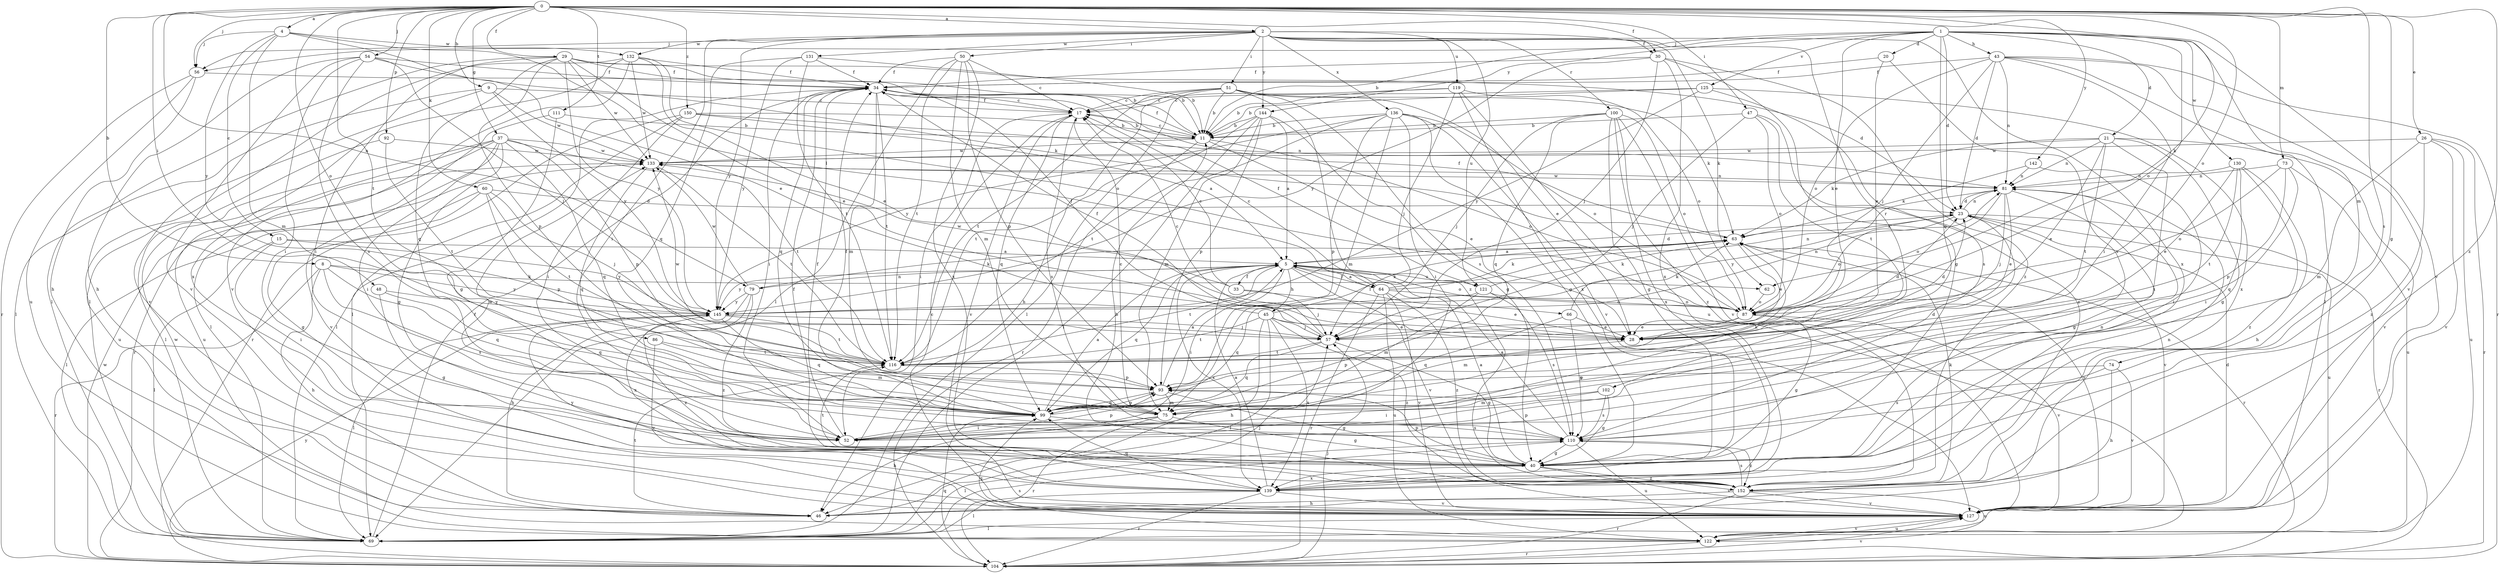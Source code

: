 strict digraph  {
0;
1;
2;
4;
5;
8;
9;
11;
15;
17;
20;
21;
23;
26;
28;
29;
30;
33;
34;
37;
40;
43;
45;
46;
47;
48;
50;
51;
52;
54;
56;
57;
60;
62;
63;
64;
66;
69;
73;
74;
75;
79;
81;
86;
87;
92;
93;
99;
100;
102;
104;
110;
111;
116;
119;
121;
122;
125;
127;
130;
131;
132;
133;
136;
139;
142;
144;
145;
150;
152;
0 -> 2  [label=a];
0 -> 4  [label=a];
0 -> 8  [label=b];
0 -> 9  [label=b];
0 -> 26  [label=e];
0 -> 29  [label=f];
0 -> 30  [label=f];
0 -> 37  [label=g];
0 -> 40  [label=g];
0 -> 47  [label=i];
0 -> 48  [label=i];
0 -> 54  [label=j];
0 -> 56  [label=j];
0 -> 60  [label=k];
0 -> 62  [label=k];
0 -> 73  [label=m];
0 -> 79  [label=n];
0 -> 86  [label=o];
0 -> 87  [label=o];
0 -> 92  [label=p];
0 -> 110  [label=s];
0 -> 111  [label=t];
0 -> 116  [label=t];
0 -> 142  [label=y];
0 -> 150  [label=z];
0 -> 152  [label=z];
1 -> 11  [label=b];
1 -> 20  [label=d];
1 -> 21  [label=d];
1 -> 23  [label=d];
1 -> 28  [label=e];
1 -> 43  [label=h];
1 -> 56  [label=j];
1 -> 74  [label=m];
1 -> 87  [label=o];
1 -> 99  [label=q];
1 -> 125  [label=v];
1 -> 127  [label=v];
1 -> 130  [label=w];
1 -> 144  [label=y];
2 -> 30  [label=f];
2 -> 50  [label=i];
2 -> 51  [label=i];
2 -> 52  [label=i];
2 -> 56  [label=j];
2 -> 62  [label=k];
2 -> 100  [label=r];
2 -> 102  [label=r];
2 -> 119  [label=u];
2 -> 121  [label=u];
2 -> 131  [label=w];
2 -> 132  [label=w];
2 -> 136  [label=x];
2 -> 139  [label=x];
2 -> 144  [label=y];
2 -> 145  [label=y];
4 -> 15  [label=c];
4 -> 28  [label=e];
4 -> 56  [label=j];
4 -> 64  [label=l];
4 -> 75  [label=m];
4 -> 132  [label=w];
4 -> 145  [label=y];
5 -> 23  [label=d];
5 -> 33  [label=f];
5 -> 45  [label=h];
5 -> 52  [label=i];
5 -> 64  [label=l];
5 -> 66  [label=l];
5 -> 79  [label=n];
5 -> 87  [label=o];
5 -> 99  [label=q];
5 -> 116  [label=t];
5 -> 121  [label=u];
5 -> 127  [label=v];
5 -> 139  [label=x];
5 -> 145  [label=y];
8 -> 46  [label=h];
8 -> 62  [label=k];
8 -> 99  [label=q];
8 -> 104  [label=r];
8 -> 110  [label=s];
8 -> 145  [label=y];
9 -> 17  [label=c];
9 -> 69  [label=l];
9 -> 127  [label=v];
9 -> 133  [label=w];
9 -> 145  [label=y];
11 -> 17  [label=c];
11 -> 28  [label=e];
11 -> 34  [label=f];
11 -> 87  [label=o];
11 -> 104  [label=r];
11 -> 133  [label=w];
15 -> 5  [label=a];
15 -> 52  [label=i];
15 -> 69  [label=l];
15 -> 145  [label=y];
17 -> 11  [label=b];
17 -> 34  [label=f];
17 -> 52  [label=i];
17 -> 99  [label=q];
17 -> 110  [label=s];
17 -> 127  [label=v];
20 -> 28  [label=e];
20 -> 34  [label=f];
20 -> 110  [label=s];
21 -> 28  [label=e];
21 -> 40  [label=g];
21 -> 52  [label=i];
21 -> 63  [label=k];
21 -> 81  [label=n];
21 -> 116  [label=t];
21 -> 127  [label=v];
21 -> 133  [label=w];
23 -> 63  [label=k];
23 -> 81  [label=n];
23 -> 87  [label=o];
23 -> 104  [label=r];
23 -> 122  [label=u];
23 -> 127  [label=v];
23 -> 145  [label=y];
26 -> 75  [label=m];
26 -> 104  [label=r];
26 -> 122  [label=u];
26 -> 127  [label=v];
26 -> 133  [label=w];
26 -> 152  [label=z];
28 -> 23  [label=d];
28 -> 93  [label=p];
29 -> 11  [label=b];
29 -> 23  [label=d];
29 -> 28  [label=e];
29 -> 34  [label=f];
29 -> 52  [label=i];
29 -> 69  [label=l];
29 -> 93  [label=p];
29 -> 99  [label=q];
29 -> 133  [label=w];
29 -> 145  [label=y];
30 -> 34  [label=f];
30 -> 40  [label=g];
30 -> 57  [label=j];
30 -> 139  [label=x];
30 -> 145  [label=y];
30 -> 152  [label=z];
33 -> 17  [label=c];
33 -> 28  [label=e];
33 -> 57  [label=j];
33 -> 133  [label=w];
34 -> 17  [label=c];
34 -> 52  [label=i];
34 -> 69  [label=l];
34 -> 75  [label=m];
34 -> 99  [label=q];
34 -> 116  [label=t];
37 -> 40  [label=g];
37 -> 52  [label=i];
37 -> 69  [label=l];
37 -> 93  [label=p];
37 -> 99  [label=q];
37 -> 104  [label=r];
37 -> 116  [label=t];
37 -> 122  [label=u];
37 -> 127  [label=v];
37 -> 133  [label=w];
40 -> 5  [label=a];
40 -> 81  [label=n];
40 -> 93  [label=p];
40 -> 116  [label=t];
40 -> 127  [label=v];
40 -> 139  [label=x];
40 -> 152  [label=z];
43 -> 23  [label=d];
43 -> 34  [label=f];
43 -> 52  [label=i];
43 -> 57  [label=j];
43 -> 69  [label=l];
43 -> 81  [label=n];
43 -> 87  [label=o];
43 -> 104  [label=r];
43 -> 127  [label=v];
45 -> 28  [label=e];
45 -> 34  [label=f];
45 -> 46  [label=h];
45 -> 57  [label=j];
45 -> 63  [label=k];
45 -> 69  [label=l];
45 -> 116  [label=t];
45 -> 139  [label=x];
45 -> 152  [label=z];
46 -> 57  [label=j];
46 -> 116  [label=t];
46 -> 133  [label=w];
47 -> 11  [label=b];
47 -> 57  [label=j];
47 -> 87  [label=o];
47 -> 116  [label=t];
47 -> 152  [label=z];
48 -> 40  [label=g];
48 -> 99  [label=q];
48 -> 145  [label=y];
50 -> 17  [label=c];
50 -> 34  [label=f];
50 -> 69  [label=l];
50 -> 75  [label=m];
50 -> 93  [label=p];
50 -> 116  [label=t];
50 -> 139  [label=x];
51 -> 11  [label=b];
51 -> 17  [label=c];
51 -> 28  [label=e];
51 -> 46  [label=h];
51 -> 63  [label=k];
51 -> 69  [label=l];
51 -> 110  [label=s];
51 -> 116  [label=t];
51 -> 152  [label=z];
52 -> 34  [label=f];
52 -> 93  [label=p];
52 -> 133  [label=w];
54 -> 34  [label=f];
54 -> 46  [label=h];
54 -> 52  [label=i];
54 -> 57  [label=j];
54 -> 63  [label=k];
54 -> 110  [label=s];
54 -> 127  [label=v];
56 -> 11  [label=b];
56 -> 46  [label=h];
56 -> 104  [label=r];
56 -> 122  [label=u];
57 -> 17  [label=c];
57 -> 23  [label=d];
57 -> 34  [label=f];
57 -> 40  [label=g];
57 -> 99  [label=q];
57 -> 116  [label=t];
60 -> 23  [label=d];
60 -> 40  [label=g];
60 -> 57  [label=j];
60 -> 69  [label=l];
60 -> 93  [label=p];
60 -> 116  [label=t];
62 -> 87  [label=o];
63 -> 5  [label=a];
63 -> 28  [label=e];
63 -> 34  [label=f];
63 -> 104  [label=r];
63 -> 127  [label=v];
64 -> 5  [label=a];
64 -> 17  [label=c];
64 -> 63  [label=k];
64 -> 81  [label=n];
64 -> 87  [label=o];
64 -> 104  [label=r];
64 -> 122  [label=u];
64 -> 127  [label=v];
64 -> 152  [label=z];
66 -> 28  [label=e];
66 -> 63  [label=k];
66 -> 99  [label=q];
66 -> 110  [label=s];
69 -> 34  [label=f];
69 -> 110  [label=s];
73 -> 81  [label=n];
73 -> 87  [label=o];
73 -> 93  [label=p];
73 -> 99  [label=q];
73 -> 122  [label=u];
74 -> 46  [label=h];
74 -> 93  [label=p];
74 -> 110  [label=s];
74 -> 127  [label=v];
75 -> 17  [label=c];
75 -> 40  [label=g];
75 -> 46  [label=h];
75 -> 52  [label=i];
75 -> 63  [label=k];
75 -> 104  [label=r];
79 -> 46  [label=h];
79 -> 63  [label=k];
79 -> 133  [label=w];
79 -> 139  [label=x];
79 -> 145  [label=y];
79 -> 152  [label=z];
81 -> 23  [label=d];
81 -> 28  [label=e];
81 -> 40  [label=g];
81 -> 57  [label=j];
81 -> 87  [label=o];
81 -> 133  [label=w];
86 -> 75  [label=m];
86 -> 116  [label=t];
86 -> 127  [label=v];
87 -> 28  [label=e];
87 -> 40  [label=g];
87 -> 75  [label=m];
87 -> 127  [label=v];
92 -> 116  [label=t];
92 -> 122  [label=u];
92 -> 133  [label=w];
93 -> 5  [label=a];
93 -> 40  [label=g];
93 -> 75  [label=m];
93 -> 99  [label=q];
99 -> 5  [label=a];
99 -> 23  [label=d];
99 -> 34  [label=f];
99 -> 93  [label=p];
99 -> 110  [label=s];
100 -> 11  [label=b];
100 -> 40  [label=g];
100 -> 57  [label=j];
100 -> 87  [label=o];
100 -> 99  [label=q];
100 -> 127  [label=v];
100 -> 139  [label=x];
100 -> 152  [label=z];
102 -> 40  [label=g];
102 -> 52  [label=i];
102 -> 75  [label=m];
102 -> 110  [label=s];
104 -> 57  [label=j];
104 -> 99  [label=q];
104 -> 127  [label=v];
104 -> 133  [label=w];
104 -> 145  [label=y];
110 -> 5  [label=a];
110 -> 40  [label=g];
110 -> 69  [label=l];
110 -> 93  [label=p];
110 -> 122  [label=u];
110 -> 152  [label=z];
111 -> 11  [label=b];
111 -> 40  [label=g];
111 -> 69  [label=l];
116 -> 93  [label=p];
116 -> 133  [label=w];
119 -> 11  [label=b];
119 -> 17  [label=c];
119 -> 57  [label=j];
119 -> 87  [label=o];
119 -> 122  [label=u];
119 -> 139  [label=x];
121 -> 34  [label=f];
121 -> 63  [label=k];
121 -> 75  [label=m];
121 -> 87  [label=o];
121 -> 99  [label=q];
121 -> 110  [label=s];
122 -> 99  [label=q];
122 -> 104  [label=r];
122 -> 127  [label=v];
125 -> 11  [label=b];
125 -> 17  [label=c];
125 -> 110  [label=s];
125 -> 139  [label=x];
125 -> 145  [label=y];
127 -> 17  [label=c];
127 -> 23  [label=d];
127 -> 69  [label=l];
127 -> 122  [label=u];
130 -> 28  [label=e];
130 -> 46  [label=h];
130 -> 52  [label=i];
130 -> 81  [label=n];
130 -> 116  [label=t];
130 -> 152  [label=z];
131 -> 11  [label=b];
131 -> 34  [label=f];
131 -> 99  [label=q];
131 -> 116  [label=t];
131 -> 145  [label=y];
132 -> 28  [label=e];
132 -> 34  [label=f];
132 -> 69  [label=l];
132 -> 87  [label=o];
132 -> 127  [label=v];
132 -> 133  [label=w];
132 -> 139  [label=x];
133 -> 81  [label=n];
133 -> 99  [label=q];
133 -> 116  [label=t];
136 -> 11  [label=b];
136 -> 40  [label=g];
136 -> 52  [label=i];
136 -> 75  [label=m];
136 -> 87  [label=o];
136 -> 93  [label=p];
136 -> 116  [label=t];
136 -> 127  [label=v];
136 -> 145  [label=y];
139 -> 5  [label=a];
139 -> 69  [label=l];
139 -> 81  [label=n];
139 -> 99  [label=q];
139 -> 104  [label=r];
139 -> 127  [label=v];
139 -> 145  [label=y];
142 -> 52  [label=i];
142 -> 63  [label=k];
142 -> 81  [label=n];
144 -> 5  [label=a];
144 -> 11  [label=b];
144 -> 40  [label=g];
144 -> 69  [label=l];
144 -> 75  [label=m];
144 -> 93  [label=p];
144 -> 116  [label=t];
145 -> 57  [label=j];
145 -> 69  [label=l];
145 -> 81  [label=n];
145 -> 99  [label=q];
145 -> 116  [label=t];
145 -> 152  [label=z];
150 -> 5  [label=a];
150 -> 11  [label=b];
150 -> 52  [label=i];
150 -> 69  [label=l];
150 -> 81  [label=n];
150 -> 104  [label=r];
152 -> 11  [label=b];
152 -> 34  [label=f];
152 -> 46  [label=h];
152 -> 63  [label=k];
152 -> 104  [label=r];
152 -> 110  [label=s];
152 -> 122  [label=u];
152 -> 127  [label=v];
}
